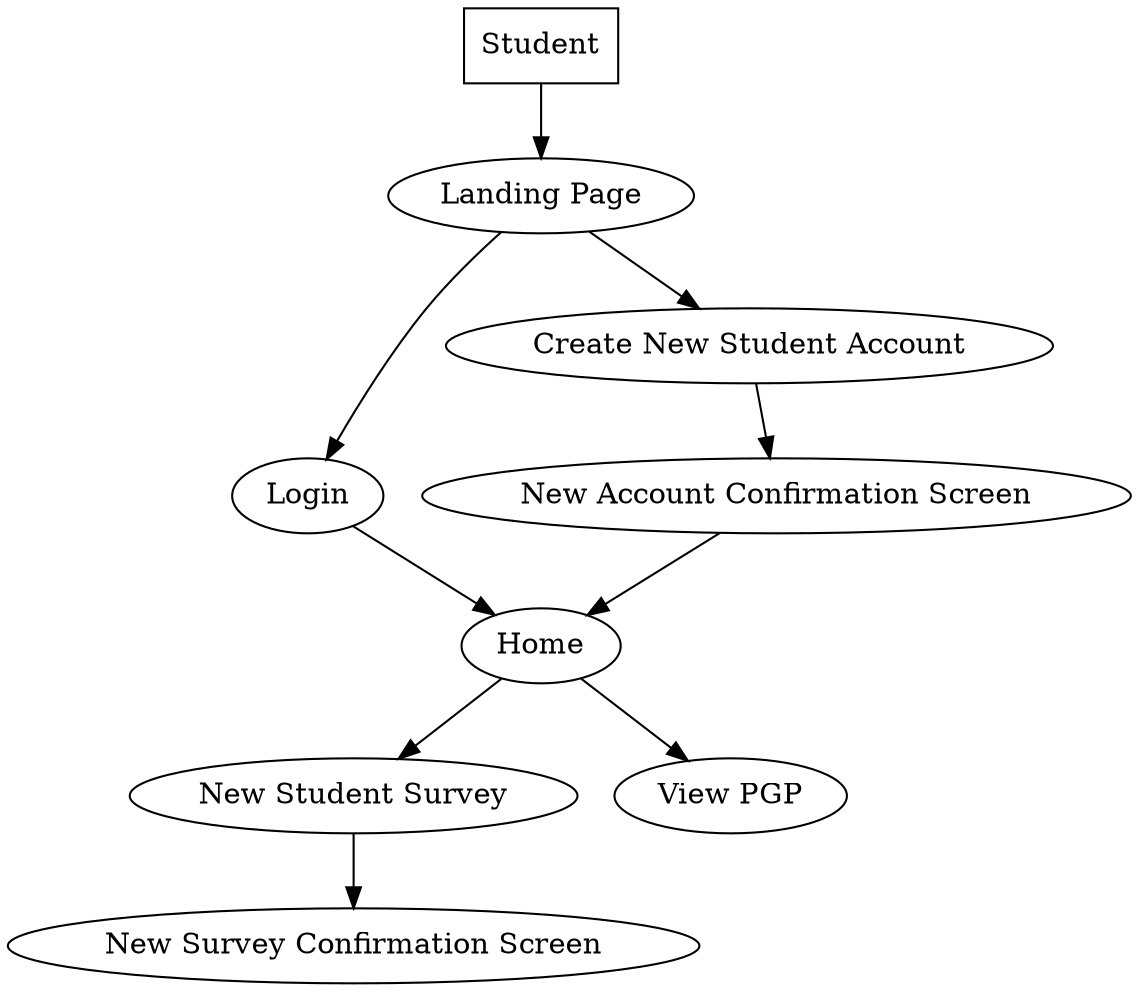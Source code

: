 digraph Student_User_Flow{
    a [label="Student", shape=box];
    b [label="Landing Page"];
    c [label="Login"];
    d [label="Create New Student Account"];
    e [label="New Account Confirmation Screen"];
    f [label="Home"];
    g [label="New Student Survey"];
    h [label="View PGP"];
    i [label="New Survey Confirmation Screen"];

    a -> b -> c -> f -> g  -> i;
    b -> d -> e -> f;
    f -> h;
  }
